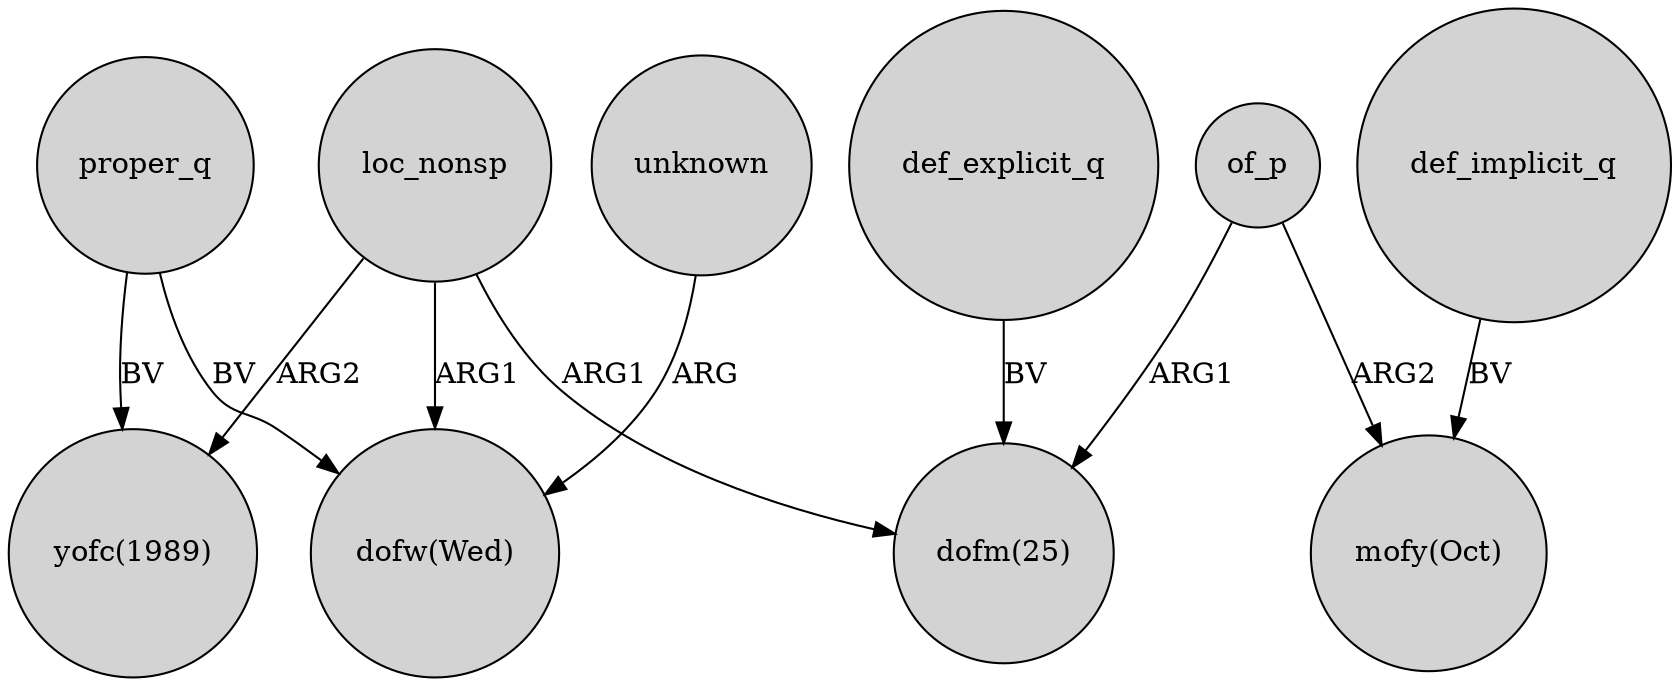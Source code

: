 digraph {
	node [shape=circle style=filled]
	loc_nonsp -> "yofc(1989)" [label=ARG2]
	loc_nonsp -> "dofm(25)" [label=ARG1]
	of_p -> "mofy(Oct)" [label=ARG2]
	loc_nonsp -> "dofw(Wed)" [label=ARG1]
	proper_q -> "dofw(Wed)" [label=BV]
	def_implicit_q -> "mofy(Oct)" [label=BV]
	proper_q -> "yofc(1989)" [label=BV]
	def_explicit_q -> "dofm(25)" [label=BV]
	of_p -> "dofm(25)" [label=ARG1]
	unknown -> "dofw(Wed)" [label=ARG]
}
